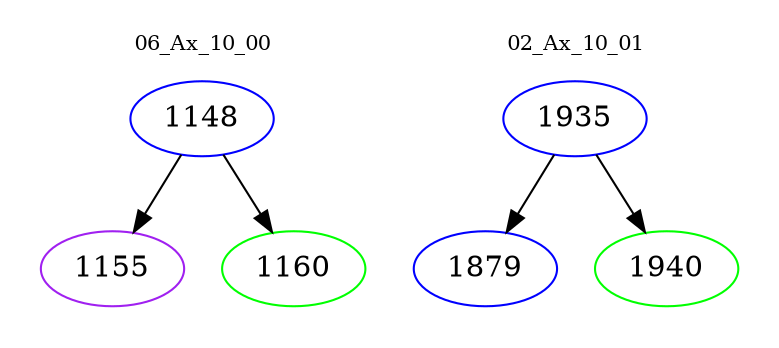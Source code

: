 digraph{
subgraph cluster_0 {
color = white
label = "06_Ax_10_00";
fontsize=10;
T0_1148 [label="1148", color="blue"]
T0_1148 -> T0_1155 [color="black"]
T0_1155 [label="1155", color="purple"]
T0_1148 -> T0_1160 [color="black"]
T0_1160 [label="1160", color="green"]
}
subgraph cluster_1 {
color = white
label = "02_Ax_10_01";
fontsize=10;
T1_1935 [label="1935", color="blue"]
T1_1935 -> T1_1879 [color="black"]
T1_1879 [label="1879", color="blue"]
T1_1935 -> T1_1940 [color="black"]
T1_1940 [label="1940", color="green"]
}
}
